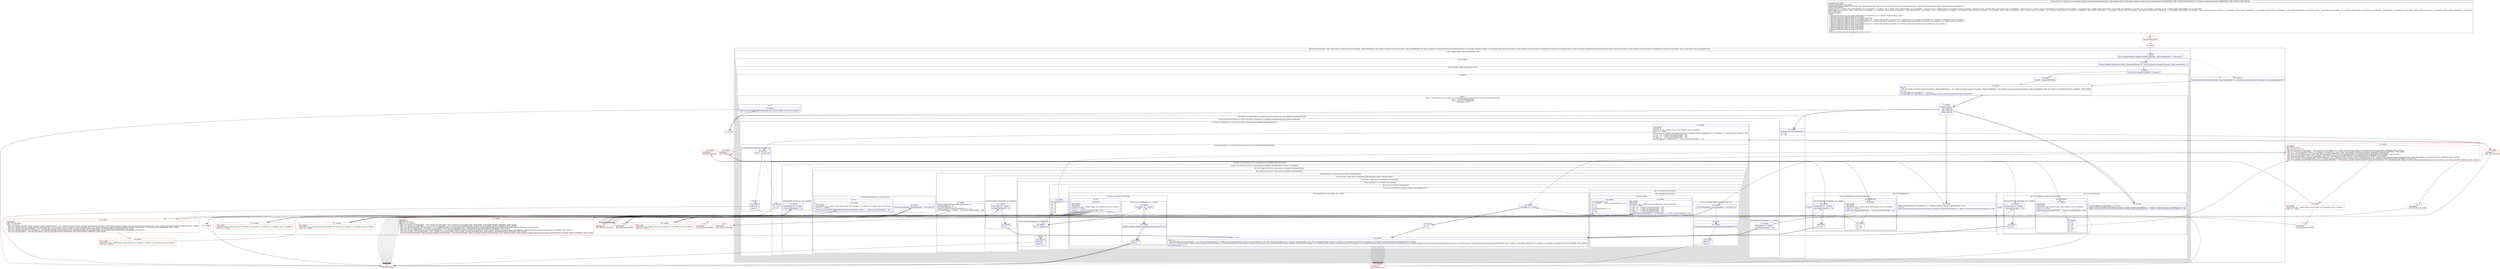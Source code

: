 digraph "CFG forkotlinx.coroutines.channels.ChannelsKt__DeprecatedKt.last(Lkotlinx\/coroutines\/channels\/ReceiveChannel;Lkotlin\/coroutines\/Continuation;)Ljava\/lang\/Object;" {
subgraph cluster_Region_744455578 {
label = "R(4:(2:3|(3:5|6|7))|67|6|7) | DECL_VAR: kotlinx.coroutines.channels.ChannelsKt__DeprecatedKt$last$1 null, kotlinx.coroutines.channels.ChannelsKt__DeprecatedKt$last$1 null, kotlinx.coroutines.channels.ReceiveChannel $this$consume$iv, java.lang.Object $this$consume$iv, java.lang.Object null, java.lang.Throwable cause$iv, kotlinx.coroutines.channels.ChannelIterator iterator, java.lang.Object $result, kotlinx.coroutines.channels.ReceiveChannel $this$consume$iv, java.lang.Throwable cause$iv, kotlinx.coroutines.channels.ChannelIterator iterator, java.lang.Object null, java.lang.Object last, java.lang.Object null\l";
node [shape=record,color=blue];
subgraph cluster_IfRegion_434261031 {
label = "IF [B:71:0x0002] THEN: R(2:3|(3:5|6|7)) ELSE: null";
node [shape=record,color=blue];
Node_71 [shape=record,label="{71\:\ 0x0002|if ((r11 instanceof kotlinx.coroutines.channels.ChannelsKt__DeprecatedKt$last$1) != false) goto L3\l}"];
subgraph cluster_Region_2103758900 {
label = "R(2:3|(3:5|6|7))";
node [shape=record,color=blue];
Node_72 [shape=record,label="{72\:\ 0x0004|kotlinx.coroutines.channels.ChannelsKt__DeprecatedKt$last$1 r0 = (kotlinx.coroutines.channels.ChannelsKt__DeprecatedKt$last$1) r11\l}"];
subgraph cluster_IfRegion_640697706 {
label = "IF [B:73:0x000c] THEN: R(3:5|6|7) ELSE: null";
node [shape=record,color=blue];
Node_73 [shape=record,label="{73\:\ 0x000c|if ((r0.label & Integer.MIN_VALUE) != 0) goto L5\l}"];
subgraph cluster_Region_518619731 {
label = "R(3:5|6|7)";
node [shape=record,color=blue];
Node_74 [shape=record,label="{74\:\ 0x000e|r0.label \-= Integer.MIN_VALUE\l}"];
Node_76 [shape=record,label="{76\:\ 0x0019|PHI: r0 \l  PHI: (r0v2 kotlinx.coroutines.channels.ChannelsKt__DeprecatedKt$last$1) = (r0v1 kotlinx.coroutines.channels.ChannelsKt__DeprecatedKt$last$1), (r0v14 kotlinx.coroutines.channels.ChannelsKt__DeprecatedKt$last$1) binds: [B:75:0x0014, B:74:0x000e] A[DONT_GENERATE, DONT_INLINE]\l|r11 = r0\ljava.lang.Object java.lang.Object r0 = r11.result\ljava.lang.Object java.lang.Object r1 = kotlin.coroutines.intrinsics.IntrinsicsKt.getCOROUTINE_SUSPENDED()\l}"];
subgraph cluster_SwitchRegion_1289006987 {
label = "Switch: 4
 case 0 -> R(2:59|(2:61|(2:(1:63)|(2:64|(1:(2:(1:53)|(2:51|(2:21|(2:(1:23)|(2:24|(1:(2:(2:35|36)|(3:19|21|(0)(0))))))))))))))
 case 1 -> R(3:43|(3:45|46|(0)(0))|1)
 case 2 -> R(3:11|(3:13|14|(0)(0))|1)
 case default -> R(1:9)";
node [shape=record,color=blue];
Node_77 [shape=record,label="{77\:\ 0x0022|switch(r11.label) \{\l    case 0: goto L59;\l    case 1: goto L43;\l    case 2: goto L11;\l    default: goto L8;\l\}\l}"];
subgraph cluster_Region_923643966 {
label = "R(2:59|(2:61|(2:(1:63)|(2:64|(1:(2:(1:53)|(2:51|(2:21|(2:(1:23)|(2:24|(1:(2:(2:35|36)|(3:19|21|(0)(0))))))))))))))";
node [shape=record,color=blue];
Node_90 [shape=record,label="{90\:\ 0x0063|kotlin.ResultKt.throwOnFailure(r0)\lr2 = r10\lr5 = null\l}"];
subgraph cluster_TryCatchRegion_1118553267 {
label = "Try: R(2:61|(2:(1:63)|(2:64|(1:(2:(1:53)|(2:51|(2:21|(2:(1:23)|(2:24|(1:(2:(2:35|36)|(3:19|21|(0)(0))))))))))))) catches: R(3:66|28|30)";
node [shape=record,color=blue];
subgraph cluster_Region_464566310 {
label = "R(2:61|(2:(1:63)|(2:64|(1:(2:(1:53)|(2:51|(2:21|(2:(1:23)|(2:24|(1:(2:(2:35|36)|(3:19|21|(0)(0)))))))))))))";
node [shape=record,color=blue];
Node_91 [shape=record,label="{91\:\ 0x006d|TRY_ENTER\lTRY_LEAVE\lTryCatch #0 \{all \-\> 0x00e0, blocks: (B:91:0x006d), top: B:123:0x006d \}\lCatch: all \-\> 0x00e0\l|kotlinx.coroutines.channels.ChannelIterator kotlinx.coroutines.channels.ChannelIterator r6 = r2.iterator()     \/\/ Catch: java.lang.Throwable \-\> Le0\lr11.L$0 = r2     \/\/ Catch: java.lang.Throwable \-\> Le0\lr11.L$1 = r6     \/\/ Catch: java.lang.Throwable \-\> Le0\lr11.label = 1     \/\/ Catch: java.lang.Throwable \-\> Le0\ljava.lang.Object r6 = r6.hasNext(r11)     \/\/ Catch: java.lang.Throwable \-\> Le0\l}"];
subgraph cluster_Region_250627331 {
label = "R(2:(1:63)|(2:64|(1:(2:(1:53)|(2:51|(2:21|(2:(1:23)|(2:24|(1:(2:(2:35|36)|(3:19|21|(0)(0))))))))))))";
node [shape=record,color=blue];
subgraph cluster_IfRegion_127206341 {
label = "IF [B:92:0x007d] THEN: R(1:63) ELSE: null";
node [shape=record,color=blue];
Node_92 [shape=record,label="{92\:\ 0x007d|if (r6 == r1) goto L63\l}"];
subgraph cluster_Region_320071225 {
label = "R(1:63)";
node [shape=record,color=blue];
Node_93 [shape=record,label="{93\:\ 0x007f|RETURN\l|return r1\l}"];
}
}
subgraph cluster_Region_60683197 {
label = "R(2:64|(1:(2:(1:53)|(2:51|(2:21|(2:(1:23)|(2:24|(1:(2:(2:35|36)|(3:19|21|(0)(0)))))))))))";
node [shape=record,color=blue];
Node_94 [shape=record,label="{94\:\ 0x0080|r4 = null\lr3 = r6\l}"];
subgraph cluster_TryCatchRegion_100180878 {
label = "Try: R(1:(2:(1:53)|(2:51|(2:21|(2:(1:23)|(2:24|(1:(2:(2:35|36)|(3:19|21|(0)(0)))))))))) catches: R(3:54|28|30)";
node [shape=record,color=blue];
subgraph cluster_Region_558345550 {
label = "R(1:(2:(1:53)|(2:51|(2:21|(2:(1:23)|(2:24|(1:(2:(2:35|36)|(3:19|21|(0)(0))))))))))";
node [shape=record,color=blue];
subgraph cluster_Region_1037396873 {
label = "R(2:(1:53)|(2:51|(2:21|(2:(1:23)|(2:24|(1:(2:(2:35|36)|(3:19|21|(0)(0)))))))))";
node [shape=record,color=blue];
subgraph cluster_IfRegion_822212973 {
label = "IF [B:96:0x0089] THEN: R(1:53) ELSE: null";
node [shape=record,color=blue];
Node_96 [shape=record,label="{96\:\ 0x0089|if (((java.lang.Boolean) r6).booleanValue() == true) goto L50\l}"];
subgraph cluster_Region_1898305552 {
label = "R(1:53)";
node [shape=record,color=blue];
Node_114 [shape=record,label="{114\:\ 0x00dc|TRY_LEAVE\lTryCatch #5 \{all \-\> 0x00dd, blocks: (B:95:0x0083, B:97:0x008b, B:113:0x00d5, B:114:0x00dc), top: B:133:0x0083 \}\lCatch: all \-\> 0x00dd\l|throw new java.util.NoSuchElementException(\"ReceiveChannel is empty.\")     \/\/ Catch: java.lang.Throwable \-\> Ldd\l}"];
}
}
subgraph cluster_Region_1875354624 {
label = "R(2:51|(2:21|(2:(1:23)|(2:24|(1:(2:(2:35|36)|(3:19|21|(0)(0))))))))";
node [shape=record,color=blue];
Node_98 [shape=record,label="{98\:\ 0x008f|kotlinx.coroutines.channels.ReceiveChannel r6 = r2\ljava.lang.Object r2 = r5\ljava.lang.Throwable r5 = r4\lkotlinx.coroutines.channels.ChannelIterator r4 = r3\ljava.lang.Object r3 = r3.next()     \/\/ Catch: java.lang.Throwable \-\> Ldd\l}"];
subgraph cluster_TryCatchRegion_1838425767 {
label = "Try: R(2:21|(2:(1:23)|(2:24|(1:(2:(2:35|36)|(3:19|21|(0)(0))))))) catches: R(4:26|27|28|30)";
node [shape=record,color=blue];
subgraph cluster_Region_1083063828 {
label = "R(2:21|(2:(1:23)|(2:24|(1:(2:(2:35|36)|(3:19|21|(0)(0)))))))";
node [shape=record,color=blue];
Node_99 [shape=record,label="{99\:\ 0x0095|TRY_ENTER\lTRY_LEAVE\lTryCatch #1 \{all \-\> 0x00d1, blocks: (B:99:0x0095), top: B:125:0x0095 \}\lCatch: all \-\> 0x00d1\l|r11.L$0 = r6     \/\/ Catch: java.lang.Throwable \-\> Ld1\lr11.L$1 = r4     \/\/ Catch: java.lang.Throwable \-\> Ld1\lr11.L$2 = r3     \/\/ Catch: java.lang.Throwable \-\> Ld1\lr11.label = 2     \/\/ Catch: java.lang.Throwable \-\> Ld1\ljava.lang.Object java.lang.Object r7 = r4.hasNext(r11)     \/\/ Catch: java.lang.Throwable \-\> Ld1\l}"];
subgraph cluster_Region_2064355775 {
label = "R(2:(1:23)|(2:24|(1:(2:(2:35|36)|(3:19|21|(0)(0))))))";
node [shape=record,color=blue];
subgraph cluster_IfRegion_1334868833 {
label = "IF [B:100:0x00a2] THEN: R(1:23) ELSE: null";
node [shape=record,color=blue];
Node_100 [shape=record,label="{100\:\ 0x00a2|if (r7 != r1) goto L24\l}"];
subgraph cluster_Region_2146571183 {
label = "R(1:23)";
node [shape=record,color=blue];
Node_101 [shape=record,label="{101\:\ 0x00a4|RETURN\l|return r1\l}"];
}
}
subgraph cluster_Region_2021073134 {
label = "R(2:24|(1:(2:(2:35|36)|(3:19|21|(0)(0)))))";
node [shape=record,color=blue];
Node_102 [shape=record,label="{102\:\ 0x00a5|java.lang.Object r8 = r1\lr1 = r0\lr0 = r7\lr7 = r6\lr6 = r5\lr5 = r4\lr4 = r3\lr3 = r2\lr2 = r8\l}"];
subgraph cluster_TryCatchRegion_1166005538 {
label = "Try: R(1:(2:(2:35|36)|(3:19|21|(0)(0)))) catches: R(4:38|39|28|(1:30))";
node [shape=record,color=blue];
subgraph cluster_Region_449142981 {
label = "R(1:(2:(2:35|36)|(3:19|21|(0)(0))))";
node [shape=record,color=blue];
subgraph cluster_Region_1445518372 {
label = "R(2:(2:35|36)|(3:19|21|(0)(0)))";
node [shape=record,color=blue];
subgraph cluster_IfRegion_945590394 {
label = "IF [B:104:0x00b4] THEN: R(2:35|36) ELSE: null";
node [shape=record,color=blue];
Node_104 [shape=record,label="{104\:\ 0x00b4|if (((java.lang.Boolean) r0).booleanValue() == true) goto L18\l}"];
subgraph cluster_Region_1896429879 {
label = "R(2:35|36)";
node [shape=record,color=blue];
Node_107 [shape=record,label="{107\:\ 0x00c5|kotlinx.coroutines.channels.ChannelsKt.cancelConsumed(r7, r6)\l}"];
Node_108 [shape=record,label="{108\:\ 0x00c9|RETURN\l|return r4\l}"];
}
}
subgraph cluster_Region_312989516 {
label = "R(3:19|21|(0)(0))";
node [shape=record,color=blue];
Node_106 [shape=record,label="{106\:\ 0x00ba|java.lang.Object r8 = r3\lr3 = r5.next()     \/\/ Catch: java.lang.Throwable \-\> Lca\lr0 = r1\lr1 = r2\lr2 = r8\ljava.lang.Throwable r9 = r6\lr6 = r7\lr4 = r5\lr5 = r9\l}"];
Node_99 [shape=record,label="{99\:\ 0x0095|TRY_ENTER\lTRY_LEAVE\lTryCatch #1 \{all \-\> 0x00d1, blocks: (B:99:0x0095), top: B:125:0x0095 \}\lCatch: all \-\> 0x00d1\l|r11.L$0 = r6     \/\/ Catch: java.lang.Throwable \-\> Ld1\lr11.L$1 = r4     \/\/ Catch: java.lang.Throwable \-\> Ld1\lr11.L$2 = r3     \/\/ Catch: java.lang.Throwable \-\> Ld1\lr11.label = 2     \/\/ Catch: java.lang.Throwable \-\> Ld1\ljava.lang.Object java.lang.Object r7 = r4.hasNext(r11)     \/\/ Catch: java.lang.Throwable \-\> Ld1\l}"];
subgraph cluster_IfRegion_1347861695 {
label = "IF [B:100:0x00a2] THEN: R(0) ELSE: R(0)";
node [shape=record,color=blue];
Node_100 [shape=record,label="{100\:\ 0x00a2|if (r7 != r1) goto L24\l}"];
subgraph cluster_Region_1248081137 {
label = "R(0)";
node [shape=record,color=blue];
}
subgraph cluster_Region_2073474608 {
label = "R(0)";
node [shape=record,color=blue];
}
}
}
}
}
subgraph cluster_Region_2147459044 {
label = "R(4:38|39|28|(1:30)) | ExcHandler: all \-\> 0x00ca\l";
node [shape=record,color=blue];
Node_109 [shape=record,label="{109\:\ 0x00ca|ExcHandler: all \-\> 0x00ca\l}"];
Node_110 [shape=record,label="{110\:\ 0x00cb|r2 = r7\lr1 = r0\l}"];
Node_118 [shape=record,label="{118\:\ 0x00e1|PHI: r1 r2 \l  PHI: (r1v5 'e$iv' java.lang.Throwable) = (r1v1 'e$iv' java.lang.Throwable), (r1v2 'e$iv' java.lang.Throwable), (r1v4 'e$iv' java.lang.Throwable), (r1v8 'e$iv' java.lang.Throwable), (r1v11 'e$iv' java.lang.Throwable), (r1v13 'e$iv' java.lang.Throwable) binds: [B:117:0x00e0, B:116:0x00de, B:89:0x005f, B:112:0x00d2, B:110:0x00cb, B:84:0x0047] A[DONT_GENERATE, DONT_INLINE]\l  PHI: (r2v7 '$this$consume$iv' kotlinx.coroutines.channels.ReceiveChannel) = (r2v1 '$this$consume$iv' kotlinx.coroutines.channels.ReceiveChannel), (r2v2 '$this$consume$iv' kotlinx.coroutines.channels.ReceiveChannel), (r2v5 '$this$consume$iv' kotlinx.coroutines.channels.ReceiveChannel), (r2v9 '$this$consume$iv' kotlinx.coroutines.channels.ReceiveChannel), (r2v12 '$this$consume$iv' kotlinx.coroutines.channels.ReceiveChannel), (r2v15 '$this$consume$iv' kotlinx.coroutines.channels.ReceiveChannel) binds: [B:117:0x00e0, B:116:0x00de, B:89:0x005f, B:112:0x00d2, B:110:0x00cb, B:84:0x0047] A[DONT_GENERATE, DONT_INLINE]\l|java.lang.Throwable r3 = r1\l}"];
subgraph cluster_TryCatchRegion_1800375450 {
label = "Try: R(1:30) catches: R(3:32|33|34)";
node [shape=record,color=blue];
subgraph cluster_Region_1396162629 {
label = "R(1:30)";
node [shape=record,color=blue];
Node_119 [shape=record,label="{119\:\ 0x00e3|TRY_ENTER\lTRY_LEAVE\lTryCatch #2 \{all \-\> 0x00e4, blocks: (B:119:0x00e3), top: B:127:0x00e3 \}\lCatch: all \-\> 0x00e4\l|throw r1     \/\/ Catch: java.lang.Throwable \-\> Le4\l}"];
}
subgraph cluster_Region_1366259386 {
label = "R(3:32|33|34) | ExcHandler: all \-\> 0x00e4\l";
node [shape=record,color=blue];
Node_120 [shape=record,label="{120\:\ 0x00e4|ExcHandler: all \-\> 0x00e4\l}"];
Node_121 [shape=record,label="{121\:\ 0x00e5|kotlinx.coroutines.channels.ChannelsKt.cancelConsumed(r2, r3)\l}"];
Node_122 [shape=record,label="{122\:\ 0x00e8|throw r1\l}"];
}
}
}
}
}
}
}
subgraph cluster_Region_276797743 {
label = "R(4:26|27|28|30) | ExcHandler: all \-\> 0x00d1\l";
node [shape=record,color=blue];
Node_111 [shape=record,label="{111\:\ 0x00d1|ExcHandler: all \-\> 0x00d1\l|java.lang.Throwable r1 = th\l}"];
Node_112 [shape=record,label="{112\:\ 0x00d2|r2 = r6\l}"];
Node_118 [shape=record,label="{118\:\ 0x00e1|PHI: r1 r2 \l  PHI: (r1v5 'e$iv' java.lang.Throwable) = (r1v1 'e$iv' java.lang.Throwable), (r1v2 'e$iv' java.lang.Throwable), (r1v4 'e$iv' java.lang.Throwable), (r1v8 'e$iv' java.lang.Throwable), (r1v11 'e$iv' java.lang.Throwable), (r1v13 'e$iv' java.lang.Throwable) binds: [B:117:0x00e0, B:116:0x00de, B:89:0x005f, B:112:0x00d2, B:110:0x00cb, B:84:0x0047] A[DONT_GENERATE, DONT_INLINE]\l  PHI: (r2v7 '$this$consume$iv' kotlinx.coroutines.channels.ReceiveChannel) = (r2v1 '$this$consume$iv' kotlinx.coroutines.channels.ReceiveChannel), (r2v2 '$this$consume$iv' kotlinx.coroutines.channels.ReceiveChannel), (r2v5 '$this$consume$iv' kotlinx.coroutines.channels.ReceiveChannel), (r2v9 '$this$consume$iv' kotlinx.coroutines.channels.ReceiveChannel), (r2v12 '$this$consume$iv' kotlinx.coroutines.channels.ReceiveChannel), (r2v15 '$this$consume$iv' kotlinx.coroutines.channels.ReceiveChannel) binds: [B:117:0x00e0, B:116:0x00de, B:89:0x005f, B:112:0x00d2, B:110:0x00cb, B:84:0x0047] A[DONT_GENERATE, DONT_INLINE]\l|java.lang.Throwable r3 = r1\l}"];
Node_119 [shape=record,label="{119\:\ 0x00e3|TRY_ENTER\lTRY_LEAVE\lTryCatch #2 \{all \-\> 0x00e4, blocks: (B:119:0x00e3), top: B:127:0x00e3 \}\lCatch: all \-\> 0x00e4\l|throw r1     \/\/ Catch: java.lang.Throwable \-\> Le4\l}"];
}
}
}
}
}
subgraph cluster_Region_1824786083 {
label = "R(3:54|28|30) | ExcHandler: all \-\> 0x00dd\l";
node [shape=record,color=blue];
Node_115 [shape=record,label="{115\:\ 0x00dd|ExcHandler: all \-\> 0x00dd\l|java.lang.Throwable r1 = th\l}"];
Node_118 [shape=record,label="{118\:\ 0x00e1|PHI: r1 r2 \l  PHI: (r1v5 'e$iv' java.lang.Throwable) = (r1v1 'e$iv' java.lang.Throwable), (r1v2 'e$iv' java.lang.Throwable), (r1v4 'e$iv' java.lang.Throwable), (r1v8 'e$iv' java.lang.Throwable), (r1v11 'e$iv' java.lang.Throwable), (r1v13 'e$iv' java.lang.Throwable) binds: [B:117:0x00e0, B:116:0x00de, B:89:0x005f, B:112:0x00d2, B:110:0x00cb, B:84:0x0047] A[DONT_GENERATE, DONT_INLINE]\l  PHI: (r2v7 '$this$consume$iv' kotlinx.coroutines.channels.ReceiveChannel) = (r2v1 '$this$consume$iv' kotlinx.coroutines.channels.ReceiveChannel), (r2v2 '$this$consume$iv' kotlinx.coroutines.channels.ReceiveChannel), (r2v5 '$this$consume$iv' kotlinx.coroutines.channels.ReceiveChannel), (r2v9 '$this$consume$iv' kotlinx.coroutines.channels.ReceiveChannel), (r2v12 '$this$consume$iv' kotlinx.coroutines.channels.ReceiveChannel), (r2v15 '$this$consume$iv' kotlinx.coroutines.channels.ReceiveChannel) binds: [B:117:0x00e0, B:116:0x00de, B:89:0x005f, B:112:0x00d2, B:110:0x00cb, B:84:0x0047] A[DONT_GENERATE, DONT_INLINE]\l|java.lang.Throwable r3 = r1\l}"];
Node_119 [shape=record,label="{119\:\ 0x00e3|TRY_ENTER\lTRY_LEAVE\lTryCatch #2 \{all \-\> 0x00e4, blocks: (B:119:0x00e3), top: B:127:0x00e3 \}\lCatch: all \-\> 0x00e4\l|throw r1     \/\/ Catch: java.lang.Throwable \-\> Le4\l}"];
}
}
}
}
}
subgraph cluster_Region_1032026796 {
label = "R(3:66|28|30) | ExcHandler: all \-\> 0x00e0\l";
node [shape=record,color=blue];
Node_117 [shape=record,label="{117\:\ 0x00e0|ExcHandler: all \-\> 0x00e0\l|java.lang.Throwable r1 = th\l}"];
Node_118 [shape=record,label="{118\:\ 0x00e1|PHI: r1 r2 \l  PHI: (r1v5 'e$iv' java.lang.Throwable) = (r1v1 'e$iv' java.lang.Throwable), (r1v2 'e$iv' java.lang.Throwable), (r1v4 'e$iv' java.lang.Throwable), (r1v8 'e$iv' java.lang.Throwable), (r1v11 'e$iv' java.lang.Throwable), (r1v13 'e$iv' java.lang.Throwable) binds: [B:117:0x00e0, B:116:0x00de, B:89:0x005f, B:112:0x00d2, B:110:0x00cb, B:84:0x0047] A[DONT_GENERATE, DONT_INLINE]\l  PHI: (r2v7 '$this$consume$iv' kotlinx.coroutines.channels.ReceiveChannel) = (r2v1 '$this$consume$iv' kotlinx.coroutines.channels.ReceiveChannel), (r2v2 '$this$consume$iv' kotlinx.coroutines.channels.ReceiveChannel), (r2v5 '$this$consume$iv' kotlinx.coroutines.channels.ReceiveChannel), (r2v9 '$this$consume$iv' kotlinx.coroutines.channels.ReceiveChannel), (r2v12 '$this$consume$iv' kotlinx.coroutines.channels.ReceiveChannel), (r2v15 '$this$consume$iv' kotlinx.coroutines.channels.ReceiveChannel) binds: [B:117:0x00e0, B:116:0x00de, B:89:0x005f, B:112:0x00d2, B:110:0x00cb, B:84:0x0047] A[DONT_GENERATE, DONT_INLINE]\l|java.lang.Throwable r3 = r1\l}"];
Node_119 [shape=record,label="{119\:\ 0x00e3|TRY_ENTER\lTRY_LEAVE\lTryCatch #2 \{all \-\> 0x00e4, blocks: (B:119:0x00e3), top: B:127:0x00e3 \}\lCatch: all \-\> 0x00e4\l|throw r1     \/\/ Catch: java.lang.Throwable \-\> Le4\l}"];
}
}
}
subgraph cluster_Region_2078710372 {
label = "R(3:43|(3:45|46|(0)(0))|1)";
node [shape=record,color=blue];
Node_85 [shape=record,label="{85\:\ 0x004b|kotlinx.coroutines.channels.ChannelIterator r3 = (kotlinx.coroutines.channels.ChannelIterator) r11.L$1\lr4 = null\lkotlinx.coroutines.channels.ReceiveChannel kotlinx.coroutines.channels.ReceiveChannel r5 = (kotlinx.coroutines.channels.ReceiveChannel) r11.L$0\l}"];
subgraph cluster_TryCatchRegion_949986670 {
label = "Try: R(3:45|46|(0)(0)) catches: R(4:57|58|28|30)";
node [shape=record,color=blue];
subgraph cluster_Region_433034933 {
label = "R(3:45|46|(0)(0))";
node [shape=record,color=blue];
Node_86 [shape=record,label="{86\:\ 0x0056|TRY_ENTER\lTRY_LEAVE\lTryCatch #6 \{all \-\> 0x005e, blocks: (B:86:0x0056), top: B:134:0x0056 \}\lCatch: all \-\> 0x005e\l|kotlin.ResultKt.throwOnFailure(r0)     \/\/ Catch: java.lang.Throwable \-\> L5e\l}"];
Node_87 [shape=record,label="{87\:\ 0x0059|r6 = r0\lr5 = null\lr2 = r5\l}"];
subgraph cluster_IfRegion_1987486587 {
label = "IF [B:96:0x0089] THEN: R(0) ELSE: R(0)";
node [shape=record,color=blue];
Node_96 [shape=record,label="{96\:\ 0x0089|if (((java.lang.Boolean) r6).booleanValue() == true) goto L50\l}"];
subgraph cluster_Region_1632295539 {
label = "R(0)";
node [shape=record,color=blue];
}
subgraph cluster_Region_202509303 {
label = "R(0)";
node [shape=record,color=blue];
}
}
}
subgraph cluster_Region_1559804578 {
label = "R(4:57|58|28|30) | ExcHandler: all \-\> 0x005e\l";
node [shape=record,color=blue];
Node_88 [shape=record,label="{88\:\ 0x005e|ExcHandler: all \-\> 0x005e\l|java.lang.Throwable r1 = th\l}"];
Node_89 [shape=record,label="{89\:\ 0x005f|r2 = r5\l}"];
Node_118 [shape=record,label="{118\:\ 0x00e1|PHI: r1 r2 \l  PHI: (r1v5 'e$iv' java.lang.Throwable) = (r1v1 'e$iv' java.lang.Throwable), (r1v2 'e$iv' java.lang.Throwable), (r1v4 'e$iv' java.lang.Throwable), (r1v8 'e$iv' java.lang.Throwable), (r1v11 'e$iv' java.lang.Throwable), (r1v13 'e$iv' java.lang.Throwable) binds: [B:117:0x00e0, B:116:0x00de, B:89:0x005f, B:112:0x00d2, B:110:0x00cb, B:84:0x0047] A[DONT_GENERATE, DONT_INLINE]\l  PHI: (r2v7 '$this$consume$iv' kotlinx.coroutines.channels.ReceiveChannel) = (r2v1 '$this$consume$iv' kotlinx.coroutines.channels.ReceiveChannel), (r2v2 '$this$consume$iv' kotlinx.coroutines.channels.ReceiveChannel), (r2v5 '$this$consume$iv' kotlinx.coroutines.channels.ReceiveChannel), (r2v9 '$this$consume$iv' kotlinx.coroutines.channels.ReceiveChannel), (r2v12 '$this$consume$iv' kotlinx.coroutines.channels.ReceiveChannel), (r2v15 '$this$consume$iv' kotlinx.coroutines.channels.ReceiveChannel) binds: [B:117:0x00e0, B:116:0x00de, B:89:0x005f, B:112:0x00d2, B:110:0x00cb, B:84:0x0047] A[DONT_GENERATE, DONT_INLINE]\l|java.lang.Throwable r3 = r1\l}"];
Node_119 [shape=record,label="{119\:\ 0x00e3|TRY_ENTER\lTRY_LEAVE\lTryCatch #2 \{all \-\> 0x00e4, blocks: (B:119:0x00e3), top: B:127:0x00e3 \}\lCatch: all \-\> 0x00e4\l|throw r1     \/\/ Catch: java.lang.Throwable \-\> Le4\l}"];
}
}
Node_InsnContainer_1239641038 [shape=record,label="{|break\l}"];
}
subgraph cluster_Region_1703505078 {
label = "R(3:11|(3:13|14|(0)(0))|1)";
node [shape=record,color=blue];
Node_80 [shape=record,label="{80\:\ 0x002d|java.lang.Object java.lang.Object r3 = r11.L$2\lkotlinx.coroutines.channels.ChannelIterator kotlinx.coroutines.channels.ChannelIterator r4 = (kotlinx.coroutines.channels.ChannelIterator) r11.L$1\lkotlinx.coroutines.channels.ReceiveChannel kotlinx.coroutines.channels.ReceiveChannel r6 = (kotlinx.coroutines.channels.ReceiveChannel) r11.L$0\l}"];
subgraph cluster_TryCatchRegion_172848370 {
label = "Try: R(3:13|14|(0)(0)) catches: R(4:41|42|28|30)";
node [shape=record,color=blue];
subgraph cluster_Region_2037231593 {
label = "R(3:13|14|(0)(0))";
node [shape=record,color=blue];
Node_81 [shape=record,label="{81\:\ 0x003a|TRY_ENTER\lTRY_LEAVE\lTryCatch #3 \{all \-\> 0x0046, blocks: (B:81:0x003a), top: B:129:0x003a \}\lCatch: all \-\> 0x0046\l|kotlin.ResultKt.throwOnFailure(r0)     \/\/ Catch: java.lang.Throwable \-\> L46\l}"];
Node_82 [shape=record,label="{82\:\ 0x003d|r7 = r6\lr6 = null\lr5 = r4\lr4 = r3\lr3 = null\lr2 = r1\lr1 = r0\l}"];
subgraph cluster_IfRegion_1644841743 {
label = "IF [B:104:0x00b4] THEN: R(0) ELSE: R(0)";
node [shape=record,color=blue];
Node_104 [shape=record,label="{104\:\ 0x00b4|if (((java.lang.Boolean) r0).booleanValue() == true) goto L18\l}"];
subgraph cluster_Region_1038335626 {
label = "R(0)";
node [shape=record,color=blue];
}
subgraph cluster_Region_556947314 {
label = "R(0)";
node [shape=record,color=blue];
}
}
}
subgraph cluster_Region_447313888 {
label = "R(4:41|42|28|30) | ExcHandler: all \-\> 0x0046\l";
node [shape=record,color=blue];
Node_83 [shape=record,label="{83\:\ 0x0046|ExcHandler: all \-\> 0x0046\l|java.lang.Throwable r1 = th\l}"];
Node_84 [shape=record,label="{84\:\ 0x0047|r2 = r6\l}"];
Node_118 [shape=record,label="{118\:\ 0x00e1|PHI: r1 r2 \l  PHI: (r1v5 'e$iv' java.lang.Throwable) = (r1v1 'e$iv' java.lang.Throwable), (r1v2 'e$iv' java.lang.Throwable), (r1v4 'e$iv' java.lang.Throwable), (r1v8 'e$iv' java.lang.Throwable), (r1v11 'e$iv' java.lang.Throwable), (r1v13 'e$iv' java.lang.Throwable) binds: [B:117:0x00e0, B:116:0x00de, B:89:0x005f, B:112:0x00d2, B:110:0x00cb, B:84:0x0047] A[DONT_GENERATE, DONT_INLINE]\l  PHI: (r2v7 '$this$consume$iv' kotlinx.coroutines.channels.ReceiveChannel) = (r2v1 '$this$consume$iv' kotlinx.coroutines.channels.ReceiveChannel), (r2v2 '$this$consume$iv' kotlinx.coroutines.channels.ReceiveChannel), (r2v5 '$this$consume$iv' kotlinx.coroutines.channels.ReceiveChannel), (r2v9 '$this$consume$iv' kotlinx.coroutines.channels.ReceiveChannel), (r2v12 '$this$consume$iv' kotlinx.coroutines.channels.ReceiveChannel), (r2v15 '$this$consume$iv' kotlinx.coroutines.channels.ReceiveChannel) binds: [B:117:0x00e0, B:116:0x00de, B:89:0x005f, B:112:0x00d2, B:110:0x00cb, B:84:0x0047] A[DONT_GENERATE, DONT_INLINE]\l|java.lang.Throwable r3 = r1\l}"];
Node_119 [shape=record,label="{119\:\ 0x00e3|TRY_ENTER\lTRY_LEAVE\lTryCatch #2 \{all \-\> 0x00e4, blocks: (B:119:0x00e3), top: B:127:0x00e3 \}\lCatch: all \-\> 0x00e4\l|throw r1     \/\/ Catch: java.lang.Throwable \-\> Le4\l}"];
}
}
Node_InsnContainer_1943926145 [shape=record,label="{|break\l}"];
}
subgraph cluster_Region_316077548 {
label = "R(1:9)";
node [shape=record,color=blue];
Node_79 [shape=record,label="{79\:\ 0x002c|throw new java.lang.IllegalStateException(\"call to 'resume' before 'invoke' with coroutine\")\l}"];
}
}
}
}
}
}
Node_75 [shape=record,label="{75\:\ 0x0014|kotlinx.coroutines.channels.ChannelsKt__DeprecatedKt$last$1 r0 = new kotlinx.coroutines.channels.ChannelsKt__DeprecatedKt$last$1(r11)\l}"];
Node_76 [shape=record,label="{76\:\ 0x0019|PHI: r0 \l  PHI: (r0v2 kotlinx.coroutines.channels.ChannelsKt__DeprecatedKt$last$1) = (r0v1 kotlinx.coroutines.channels.ChannelsKt__DeprecatedKt$last$1), (r0v14 kotlinx.coroutines.channels.ChannelsKt__DeprecatedKt$last$1) binds: [B:75:0x0014, B:74:0x000e] A[DONT_GENERATE, DONT_INLINE]\l|r11 = r0\ljava.lang.Object java.lang.Object r0 = r11.result\ljava.lang.Object java.lang.Object r1 = kotlin.coroutines.intrinsics.IntrinsicsKt.getCOROUTINE_SUSPENDED()\l}"];
subgraph cluster_SwitchRegion_1422295181 {
label = "Switch: 0";
node [shape=record,color=blue];
Node_77 [shape=record,label="{77\:\ 0x0022|switch(r11.label) \{\l    case 0: goto L59;\l    case 1: goto L43;\l    case 2: goto L11;\l    default: goto L8;\l\}\l}"];
}
}
subgraph cluster_Region_447313888 {
label = "R(4:41|42|28|30) | ExcHandler: all \-\> 0x0046\l";
node [shape=record,color=blue];
Node_83 [shape=record,label="{83\:\ 0x0046|ExcHandler: all \-\> 0x0046\l|java.lang.Throwable r1 = th\l}"];
Node_84 [shape=record,label="{84\:\ 0x0047|r2 = r6\l}"];
Node_118 [shape=record,label="{118\:\ 0x00e1|PHI: r1 r2 \l  PHI: (r1v5 'e$iv' java.lang.Throwable) = (r1v1 'e$iv' java.lang.Throwable), (r1v2 'e$iv' java.lang.Throwable), (r1v4 'e$iv' java.lang.Throwable), (r1v8 'e$iv' java.lang.Throwable), (r1v11 'e$iv' java.lang.Throwable), (r1v13 'e$iv' java.lang.Throwable) binds: [B:117:0x00e0, B:116:0x00de, B:89:0x005f, B:112:0x00d2, B:110:0x00cb, B:84:0x0047] A[DONT_GENERATE, DONT_INLINE]\l  PHI: (r2v7 '$this$consume$iv' kotlinx.coroutines.channels.ReceiveChannel) = (r2v1 '$this$consume$iv' kotlinx.coroutines.channels.ReceiveChannel), (r2v2 '$this$consume$iv' kotlinx.coroutines.channels.ReceiveChannel), (r2v5 '$this$consume$iv' kotlinx.coroutines.channels.ReceiveChannel), (r2v9 '$this$consume$iv' kotlinx.coroutines.channels.ReceiveChannel), (r2v12 '$this$consume$iv' kotlinx.coroutines.channels.ReceiveChannel), (r2v15 '$this$consume$iv' kotlinx.coroutines.channels.ReceiveChannel) binds: [B:117:0x00e0, B:116:0x00de, B:89:0x005f, B:112:0x00d2, B:110:0x00cb, B:84:0x0047] A[DONT_GENERATE, DONT_INLINE]\l|java.lang.Throwable r3 = r1\l}"];
Node_119 [shape=record,label="{119\:\ 0x00e3|TRY_ENTER\lTRY_LEAVE\lTryCatch #2 \{all \-\> 0x00e4, blocks: (B:119:0x00e3), top: B:127:0x00e3 \}\lCatch: all \-\> 0x00e4\l|throw r1     \/\/ Catch: java.lang.Throwable \-\> Le4\l}"];
}
subgraph cluster_Region_1559804578 {
label = "R(4:57|58|28|30) | ExcHandler: all \-\> 0x005e\l";
node [shape=record,color=blue];
Node_88 [shape=record,label="{88\:\ 0x005e|ExcHandler: all \-\> 0x005e\l|java.lang.Throwable r1 = th\l}"];
Node_89 [shape=record,label="{89\:\ 0x005f|r2 = r5\l}"];
Node_118 [shape=record,label="{118\:\ 0x00e1|PHI: r1 r2 \l  PHI: (r1v5 'e$iv' java.lang.Throwable) = (r1v1 'e$iv' java.lang.Throwable), (r1v2 'e$iv' java.lang.Throwable), (r1v4 'e$iv' java.lang.Throwable), (r1v8 'e$iv' java.lang.Throwable), (r1v11 'e$iv' java.lang.Throwable), (r1v13 'e$iv' java.lang.Throwable) binds: [B:117:0x00e0, B:116:0x00de, B:89:0x005f, B:112:0x00d2, B:110:0x00cb, B:84:0x0047] A[DONT_GENERATE, DONT_INLINE]\l  PHI: (r2v7 '$this$consume$iv' kotlinx.coroutines.channels.ReceiveChannel) = (r2v1 '$this$consume$iv' kotlinx.coroutines.channels.ReceiveChannel), (r2v2 '$this$consume$iv' kotlinx.coroutines.channels.ReceiveChannel), (r2v5 '$this$consume$iv' kotlinx.coroutines.channels.ReceiveChannel), (r2v9 '$this$consume$iv' kotlinx.coroutines.channels.ReceiveChannel), (r2v12 '$this$consume$iv' kotlinx.coroutines.channels.ReceiveChannel), (r2v15 '$this$consume$iv' kotlinx.coroutines.channels.ReceiveChannel) binds: [B:117:0x00e0, B:116:0x00de, B:89:0x005f, B:112:0x00d2, B:110:0x00cb, B:84:0x0047] A[DONT_GENERATE, DONT_INLINE]\l|java.lang.Throwable r3 = r1\l}"];
Node_119 [shape=record,label="{119\:\ 0x00e3|TRY_ENTER\lTRY_LEAVE\lTryCatch #2 \{all \-\> 0x00e4, blocks: (B:119:0x00e3), top: B:127:0x00e3 \}\lCatch: all \-\> 0x00e4\l|throw r1     \/\/ Catch: java.lang.Throwable \-\> Le4\l}"];
}
subgraph cluster_Region_1032026796 {
label = "R(3:66|28|30) | ExcHandler: all \-\> 0x00e0\l";
node [shape=record,color=blue];
Node_117 [shape=record,label="{117\:\ 0x00e0|ExcHandler: all \-\> 0x00e0\l|java.lang.Throwable r1 = th\l}"];
Node_118 [shape=record,label="{118\:\ 0x00e1|PHI: r1 r2 \l  PHI: (r1v5 'e$iv' java.lang.Throwable) = (r1v1 'e$iv' java.lang.Throwable), (r1v2 'e$iv' java.lang.Throwable), (r1v4 'e$iv' java.lang.Throwable), (r1v8 'e$iv' java.lang.Throwable), (r1v11 'e$iv' java.lang.Throwable), (r1v13 'e$iv' java.lang.Throwable) binds: [B:117:0x00e0, B:116:0x00de, B:89:0x005f, B:112:0x00d2, B:110:0x00cb, B:84:0x0047] A[DONT_GENERATE, DONT_INLINE]\l  PHI: (r2v7 '$this$consume$iv' kotlinx.coroutines.channels.ReceiveChannel) = (r2v1 '$this$consume$iv' kotlinx.coroutines.channels.ReceiveChannel), (r2v2 '$this$consume$iv' kotlinx.coroutines.channels.ReceiveChannel), (r2v5 '$this$consume$iv' kotlinx.coroutines.channels.ReceiveChannel), (r2v9 '$this$consume$iv' kotlinx.coroutines.channels.ReceiveChannel), (r2v12 '$this$consume$iv' kotlinx.coroutines.channels.ReceiveChannel), (r2v15 '$this$consume$iv' kotlinx.coroutines.channels.ReceiveChannel) binds: [B:117:0x00e0, B:116:0x00de, B:89:0x005f, B:112:0x00d2, B:110:0x00cb, B:84:0x0047] A[DONT_GENERATE, DONT_INLINE]\l|java.lang.Throwable r3 = r1\l}"];
Node_119 [shape=record,label="{119\:\ 0x00e3|TRY_ENTER\lTRY_LEAVE\lTryCatch #2 \{all \-\> 0x00e4, blocks: (B:119:0x00e3), top: B:127:0x00e3 \}\lCatch: all \-\> 0x00e4\l|throw r1     \/\/ Catch: java.lang.Throwable \-\> Le4\l}"];
}
subgraph cluster_Region_1824786083 {
label = "R(3:54|28|30) | ExcHandler: all \-\> 0x00dd\l";
node [shape=record,color=blue];
Node_115 [shape=record,label="{115\:\ 0x00dd|ExcHandler: all \-\> 0x00dd\l|java.lang.Throwable r1 = th\l}"];
Node_118 [shape=record,label="{118\:\ 0x00e1|PHI: r1 r2 \l  PHI: (r1v5 'e$iv' java.lang.Throwable) = (r1v1 'e$iv' java.lang.Throwable), (r1v2 'e$iv' java.lang.Throwable), (r1v4 'e$iv' java.lang.Throwable), (r1v8 'e$iv' java.lang.Throwable), (r1v11 'e$iv' java.lang.Throwable), (r1v13 'e$iv' java.lang.Throwable) binds: [B:117:0x00e0, B:116:0x00de, B:89:0x005f, B:112:0x00d2, B:110:0x00cb, B:84:0x0047] A[DONT_GENERATE, DONT_INLINE]\l  PHI: (r2v7 '$this$consume$iv' kotlinx.coroutines.channels.ReceiveChannel) = (r2v1 '$this$consume$iv' kotlinx.coroutines.channels.ReceiveChannel), (r2v2 '$this$consume$iv' kotlinx.coroutines.channels.ReceiveChannel), (r2v5 '$this$consume$iv' kotlinx.coroutines.channels.ReceiveChannel), (r2v9 '$this$consume$iv' kotlinx.coroutines.channels.ReceiveChannel), (r2v12 '$this$consume$iv' kotlinx.coroutines.channels.ReceiveChannel), (r2v15 '$this$consume$iv' kotlinx.coroutines.channels.ReceiveChannel) binds: [B:117:0x00e0, B:116:0x00de, B:89:0x005f, B:112:0x00d2, B:110:0x00cb, B:84:0x0047] A[DONT_GENERATE, DONT_INLINE]\l|java.lang.Throwable r3 = r1\l}"];
Node_119 [shape=record,label="{119\:\ 0x00e3|TRY_ENTER\lTRY_LEAVE\lTryCatch #2 \{all \-\> 0x00e4, blocks: (B:119:0x00e3), top: B:127:0x00e3 \}\lCatch: all \-\> 0x00e4\l|throw r1     \/\/ Catch: java.lang.Throwable \-\> Le4\l}"];
}
subgraph cluster_Region_276797743 {
label = "R(4:26|27|28|30) | ExcHandler: all \-\> 0x00d1\l";
node [shape=record,color=blue];
Node_111 [shape=record,label="{111\:\ 0x00d1|ExcHandler: all \-\> 0x00d1\l|java.lang.Throwable r1 = th\l}"];
Node_112 [shape=record,label="{112\:\ 0x00d2|r2 = r6\l}"];
Node_118 [shape=record,label="{118\:\ 0x00e1|PHI: r1 r2 \l  PHI: (r1v5 'e$iv' java.lang.Throwable) = (r1v1 'e$iv' java.lang.Throwable), (r1v2 'e$iv' java.lang.Throwable), (r1v4 'e$iv' java.lang.Throwable), (r1v8 'e$iv' java.lang.Throwable), (r1v11 'e$iv' java.lang.Throwable), (r1v13 'e$iv' java.lang.Throwable) binds: [B:117:0x00e0, B:116:0x00de, B:89:0x005f, B:112:0x00d2, B:110:0x00cb, B:84:0x0047] A[DONT_GENERATE, DONT_INLINE]\l  PHI: (r2v7 '$this$consume$iv' kotlinx.coroutines.channels.ReceiveChannel) = (r2v1 '$this$consume$iv' kotlinx.coroutines.channels.ReceiveChannel), (r2v2 '$this$consume$iv' kotlinx.coroutines.channels.ReceiveChannel), (r2v5 '$this$consume$iv' kotlinx.coroutines.channels.ReceiveChannel), (r2v9 '$this$consume$iv' kotlinx.coroutines.channels.ReceiveChannel), (r2v12 '$this$consume$iv' kotlinx.coroutines.channels.ReceiveChannel), (r2v15 '$this$consume$iv' kotlinx.coroutines.channels.ReceiveChannel) binds: [B:117:0x00e0, B:116:0x00de, B:89:0x005f, B:112:0x00d2, B:110:0x00cb, B:84:0x0047] A[DONT_GENERATE, DONT_INLINE]\l|java.lang.Throwable r3 = r1\l}"];
Node_119 [shape=record,label="{119\:\ 0x00e3|TRY_ENTER\lTRY_LEAVE\lTryCatch #2 \{all \-\> 0x00e4, blocks: (B:119:0x00e3), top: B:127:0x00e3 \}\lCatch: all \-\> 0x00e4\l|throw r1     \/\/ Catch: java.lang.Throwable \-\> Le4\l}"];
}
subgraph cluster_Region_2147459044 {
label = "R(4:38|39|28|(1:30)) | ExcHandler: all \-\> 0x00ca\l";
node [shape=record,color=blue];
Node_109 [shape=record,label="{109\:\ 0x00ca|ExcHandler: all \-\> 0x00ca\l}"];
Node_110 [shape=record,label="{110\:\ 0x00cb|r2 = r7\lr1 = r0\l}"];
Node_118 [shape=record,label="{118\:\ 0x00e1|PHI: r1 r2 \l  PHI: (r1v5 'e$iv' java.lang.Throwable) = (r1v1 'e$iv' java.lang.Throwable), (r1v2 'e$iv' java.lang.Throwable), (r1v4 'e$iv' java.lang.Throwable), (r1v8 'e$iv' java.lang.Throwable), (r1v11 'e$iv' java.lang.Throwable), (r1v13 'e$iv' java.lang.Throwable) binds: [B:117:0x00e0, B:116:0x00de, B:89:0x005f, B:112:0x00d2, B:110:0x00cb, B:84:0x0047] A[DONT_GENERATE, DONT_INLINE]\l  PHI: (r2v7 '$this$consume$iv' kotlinx.coroutines.channels.ReceiveChannel) = (r2v1 '$this$consume$iv' kotlinx.coroutines.channels.ReceiveChannel), (r2v2 '$this$consume$iv' kotlinx.coroutines.channels.ReceiveChannel), (r2v5 '$this$consume$iv' kotlinx.coroutines.channels.ReceiveChannel), (r2v9 '$this$consume$iv' kotlinx.coroutines.channels.ReceiveChannel), (r2v12 '$this$consume$iv' kotlinx.coroutines.channels.ReceiveChannel), (r2v15 '$this$consume$iv' kotlinx.coroutines.channels.ReceiveChannel) binds: [B:117:0x00e0, B:116:0x00de, B:89:0x005f, B:112:0x00d2, B:110:0x00cb, B:84:0x0047] A[DONT_GENERATE, DONT_INLINE]\l|java.lang.Throwable r3 = r1\l}"];
subgraph cluster_TryCatchRegion_1800375450 {
label = "Try: R(1:30) catches: R(3:32|33|34)";
node [shape=record,color=blue];
subgraph cluster_Region_1396162629 {
label = "R(1:30)";
node [shape=record,color=blue];
Node_119 [shape=record,label="{119\:\ 0x00e3|TRY_ENTER\lTRY_LEAVE\lTryCatch #2 \{all \-\> 0x00e4, blocks: (B:119:0x00e3), top: B:127:0x00e3 \}\lCatch: all \-\> 0x00e4\l|throw r1     \/\/ Catch: java.lang.Throwable \-\> Le4\l}"];
}
subgraph cluster_Region_1366259386 {
label = "R(3:32|33|34) | ExcHandler: all \-\> 0x00e4\l";
node [shape=record,color=blue];
Node_120 [shape=record,label="{120\:\ 0x00e4|ExcHandler: all \-\> 0x00e4\l}"];
Node_121 [shape=record,label="{121\:\ 0x00e5|kotlinx.coroutines.channels.ChannelsKt.cancelConsumed(r2, r3)\l}"];
Node_122 [shape=record,label="{122\:\ 0x00e8|throw r1\l}"];
}
}
}
subgraph cluster_Region_1366259386 {
label = "R(3:32|33|34) | ExcHandler: all \-\> 0x00e4\l";
node [shape=record,color=blue];
Node_120 [shape=record,label="{120\:\ 0x00e4|ExcHandler: all \-\> 0x00e4\l}"];
Node_121 [shape=record,label="{121\:\ 0x00e5|kotlinx.coroutines.channels.ChannelsKt.cancelConsumed(r2, r3)\l}"];
Node_122 [shape=record,label="{122\:\ 0x00e8|throw r1\l}"];
}
Node_68 [shape=record,color=red,label="{68\:\ ?|MTH_ENTER_BLOCK\l}"];
Node_70 [shape=record,color=red,label="{70\:\ 0x0000}"];
Node_78 [shape=record,color=red,label="{78\:\ 0x0025}"];
Node_69 [shape=record,color=red,label="{69\:\ ?|MTH_EXIT_BLOCK\l}"];
Node_129 [shape=record,color=red,label="{129\:\ 0x003a|SYNTHETIC\lEXC_TOP_SPLITTER\l}"];
Node_131 [shape=record,color=red,label="{131\:\ 0x00ae|SYNTHETIC\lEXC_TOP_SPLITTER\lPHI: r0 r1 r2 r3 r4 r5 r6 r7 \l  PHI: (r0v6 '$result' java.lang.Object) = (r0v5 '$result' java.lang.Object), (r0v3 '$result' java.lang.Object) binds: [B:102:0x00a5, B:82:0x003d] A[DONT_GENERATE, DONT_INLINE]\l  PHI: (r1v10 '$result' java.lang.Object) = (r1v9 '$result' java.lang.Object), (r1v14 '$result' java.lang.Object) binds: [B:102:0x00a5, B:82:0x003d] A[DONT_GENERATE, DONT_INLINE]\l  PHI: (r2v11 java.lang.Object) = (r2v10 java.lang.Object), (r2v16 java.lang.Object) binds: [B:102:0x00a5, B:82:0x003d] A[DONT_GENERATE, DONT_INLINE]\l  PHI: (r3v12 'last' java.lang.Object) = (r3v11 'last' java.lang.Object), (r3v17 'last' java.lang.Object) binds: [B:102:0x00a5, B:82:0x003d] A[DONT_GENERATE, DONT_INLINE]\l  PHI: (r4v8 java.lang.Object) = (r4v7 java.lang.Object), (r4v13 java.lang.Object) binds: [B:102:0x00a5, B:82:0x003d] A[DONT_GENERATE, DONT_INLINE]\l  PHI: (r5v8 'iterator' kotlinx.coroutines.channels.ChannelIterator) = (r5v7 'iterator' kotlinx.coroutines.channels.ChannelIterator), (r5v11 'iterator' kotlinx.coroutines.channels.ChannelIterator) binds: [B:102:0x00a5, B:82:0x003d] A[DONT_GENERATE, DONT_INLINE]\l  PHI: (r6v12 'cause$iv' java.lang.Throwable) = (r6v11 'cause$iv' java.lang.Throwable), (r6v16 'cause$iv' java.lang.Throwable) binds: [B:102:0x00a5, B:82:0x003d] A[DONT_GENERATE, DONT_INLINE]\l  PHI: (r7v3 '$this$consume$iv' kotlinx.coroutines.channels.ReceiveChannel) = (r7v2 '$this$consume$iv' kotlinx.coroutines.channels.ReceiveChannel), (r7v4 '$this$consume$iv' kotlinx.coroutines.channels.ReceiveChannel) binds: [B:102:0x00a5, B:82:0x003d] A[DONT_GENERATE, DONT_INLINE]\l}"];
Node_103 [shape=record,color=red,label="{103\:\ 0x00ae|TRY_ENTER\lTryCatch #4 \{all \-\> 0x00ca, blocks: (B:103:0x00ae, B:105:0x00b6), top: B:131:0x00ae \}\lCatch: all \-\> 0x00ca\l}"];
Node_105 [shape=record,color=red,label="{105\:\ 0x00b6|TRY_LEAVE\lTryCatch #4 \{all \-\> 0x00ca, blocks: (B:103:0x00ae, B:105:0x00b6), top: B:131:0x00ae \}\lCatch: all \-\> 0x00ca\l}"];
Node_125 [shape=record,color=red,label="{125\:\ 0x0095|SYNTHETIC\lEXC_TOP_SPLITTER\lPHI: r0 r1 r2 r3 r4 r5 r6 \l  PHI: (r0v4 '$result' java.lang.Object) = (r0v3 '$result' java.lang.Object), (r0v12 '$result' java.lang.Object) binds: [B:98:0x008f, B:106:0x00ba] A[DONT_GENERATE, DONT_INLINE]\l  PHI: (r1v7 '$result' java.lang.Object) = (r1v0 '$result' java.lang.Object), (r1v12 '$result' java.lang.Object) binds: [B:98:0x008f, B:106:0x00ba] A[DONT_GENERATE, DONT_INLINE]\l  PHI: (r2v8 '$this$consume$iv' java.lang.Object) = (r2v3 '$this$consume$iv' java.lang.Object), (r2v13 '$this$consume$iv' java.lang.Object) binds: [B:98:0x008f, B:106:0x00ba] A[DONT_GENERATE, DONT_INLINE]\l  PHI: (r3v9 'last' java.lang.Object) = (r3v4 'last' java.lang.Object), (r3v14 'last' java.lang.Object) binds: [B:98:0x008f, B:106:0x00ba] A[DONT_GENERATE, DONT_INLINE]\l  PHI: (r4v6 'iterator' kotlinx.coroutines.channels.ChannelIterator) = (r4v4 'iterator' kotlinx.coroutines.channels.ChannelIterator), (r4v10 'iterator' kotlinx.coroutines.channels.ChannelIterator) binds: [B:98:0x008f, B:106:0x00ba] A[DONT_GENERATE, DONT_INLINE]\l  PHI: (r5v6 'cause$iv' java.lang.Throwable) = (r5v2 'cause$iv' java.lang.Throwable), (r5v9 'cause$iv' java.lang.Throwable) binds: [B:98:0x008f, B:106:0x00ba] A[DONT_GENERATE, DONT_INLINE]\l  PHI: (r6v10 '$this$consume$iv' kotlinx.coroutines.channels.ReceiveChannel) = (r6v8 '$this$consume$iv' kotlinx.coroutines.channels.ReceiveChannel), (r6v13 '$this$consume$iv' kotlinx.coroutines.channels.ReceiveChannel) binds: [B:98:0x008f, B:106:0x00ba] A[DONT_GENERATE, DONT_INLINE]\l}"];
Node_126 [shape=record,color=red,label="{126\:\ ?|SYNTHETIC\lEXC_BOTTOM_SPLITTER\l}"];
Node_127 [shape=record,color=red,label="{127\:\ 0x00e3|SYNTHETIC\lEXC_TOP_SPLITTER\l}"];
Node_128 [shape=record,color=red,label="{128\:\ ?|SYNTHETIC\lEXC_BOTTOM_SPLITTER\l}"];
Node_132 [shape=record,color=red,label="{132\:\ ?|SYNTHETIC\lEXC_BOTTOM_SPLITTER\l}"];
Node_130 [shape=record,color=red,label="{130\:\ ?|SYNTHETIC\lEXC_BOTTOM_SPLITTER\l}"];
Node_134 [shape=record,color=red,label="{134\:\ 0x0056|SYNTHETIC\lEXC_TOP_SPLITTER\l}"];
Node_133 [shape=record,color=red,label="{133\:\ 0x0083|SYNTHETIC\lEXC_TOP_SPLITTER\lPHI: r2 r3 r4 r5 r6 \l  PHI: (r2v2 '$this$consume$iv' kotlinx.coroutines.channels.ReceiveChannel) = (r2v1 '$this$consume$iv' kotlinx.coroutines.channels.ReceiveChannel), (r2v6 '$this$consume$iv' kotlinx.coroutines.channels.ReceiveChannel) binds: [B:94:0x0080, B:87:0x0059] A[DONT_GENERATE, DONT_INLINE]\l  PHI: (r3v2 'iterator' kotlinx.coroutines.channels.ChannelIterator) = (r3v1 'iterator' kotlinx.coroutines.channels.ChannelIterator), (r3v6 'iterator' kotlinx.coroutines.channels.ChannelIterator) binds: [B:94:0x0080, B:87:0x0059] A[DONT_GENERATE, DONT_INLINE]\l  PHI: (r4v3 'cause$iv' java.lang.Throwable) = (r4v2 'cause$iv' java.lang.Throwable), (r4v5 'cause$iv' java.lang.Throwable) binds: [B:94:0x0080, B:87:0x0059] A[DONT_GENERATE, DONT_INLINE]\l  PHI: (r5v1 '$this$consume$iv' java.lang.Object) = (r5v0 '$this$consume$iv' java.lang.Object), (r5v5 '$this$consume$iv' java.lang.Object) binds: [B:94:0x0080, B:87:0x0059] A[DONT_GENERATE, DONT_INLINE]\l  PHI: (r6v3 java.lang.Object) = (r6v2 java.lang.Object), (r6v9 java.lang.Object) binds: [B:94:0x0080, B:87:0x0059] A[DONT_GENERATE, DONT_INLINE]\l}"];
Node_95 [shape=record,color=red,label="{95\:\ 0x0083|TRY_ENTER\lTryCatch #5 \{all \-\> 0x00dd, blocks: (B:95:0x0083, B:97:0x008b, B:113:0x00d5, B:114:0x00dc), top: B:133:0x0083 \}\lCatch: all \-\> 0x00dd\l}"];
Node_97 [shape=record,color=red,label="{97\:\ 0x008b|TRY_LEAVE\lTryCatch #5 \{all \-\> 0x00dd, blocks: (B:95:0x0083, B:97:0x008b, B:113:0x00d5, B:114:0x00dc), top: B:133:0x0083 \}\lCatch: all \-\> 0x00dd\l}"];
Node_113 [shape=record,color=red,label="{113\:\ 0x00d5|TRY_ENTER\lTryCatch #5 \{all \-\> 0x00dd, blocks: (B:95:0x0083, B:97:0x008b, B:113:0x00d5, B:114:0x00dc), top: B:133:0x0083 \}\lCatch: all \-\> 0x00dd\l}"];
Node_116 [shape=record,color=red,label="{116\:\ 0x00de}"];
Node_135 [shape=record,color=red,label="{135\:\ ?|SYNTHETIC\lEXC_BOTTOM_SPLITTER\l}"];
Node_123 [shape=record,color=red,label="{123\:\ 0x006d|SYNTHETIC\lEXC_TOP_SPLITTER\l}"];
Node_124 [shape=record,color=red,label="{124\:\ ?|SYNTHETIC\lEXC_BOTTOM_SPLITTER\l}"];
MethodNode[shape=record,label="{public static final \/* synthetic *\/ java.lang.Object kotlinx.coroutines.channels.ChannelsKt__DeprecatedKt.last((r10v0 '$this$last' kotlinx.coroutines.channels.ReceiveChannel A[IMMUTABLE_TYPE, METHOD_ARGUMENT]), (r11v0 kotlin.coroutines.Continuation A[IMMUTABLE_TYPE, METHOD_ARGUMENT]))  | INCONSISTENT_CODE\lMETHOD_CANDIDATE_FOR_INLINE\l\{Lkotlin\/Deprecated;=Annotation\{RUNTIME, type=Lkotlin\/Deprecated;, values=\{level=\{ENCODED_FIELD: Lkotlin\/DeprecationLevel;\-\>HIDDEN:Lkotlin\/DeprecationLevel;\}, message=Binary compatibility\}\}\}\lINLINE_NOT_NEEDED\lTryCatch #0 \{all \-\> 0x00e0, blocks: (B:91:0x006d), top: B:123:0x006d \}, TryCatch #1 \{all \-\> 0x00d1, blocks: (B:99:0x0095), top: B:125:0x0095 \}, TryCatch #2 \{all \-\> 0x00e4, blocks: (B:119:0x00e3), top: B:127:0x00e3 \}, TryCatch #3 \{all \-\> 0x0046, blocks: (B:81:0x003a), top: B:129:0x003a \}, TryCatch #4 \{all \-\> 0x00ca, blocks: (B:103:0x00ae, B:105:0x00b6), top: B:131:0x00ae \}, TryCatch #5 \{all \-\> 0x00dd, blocks: (B:95:0x0083, B:97:0x008b, B:113:0x00d5, B:114:0x00dc), top: B:133:0x0083 \}, TryCatch #6 \{all \-\> 0x005e, blocks: (B:86:0x0056), top: B:134:0x0056 \}\lCROSS_EDGE: B:101:0x00a4 \-\> B:69:?, BACK_EDGE: B:102:0x00a5 \-\> B:131:0x00ae, CROSS_EDGE: B:119:0x00e3 \-\> B:69:?, CROSS_EDGE: B:122:0x00e8 \-\> B:69:?, CROSS_EDGE: B:127:0x00e3 \-\> B:120:0x00e4, CROSS_EDGE: B:125:0x0095 \-\> B:111:0x00d1, CROSS_EDGE: B:108:0x00c9 \-\> B:69:?, CROSS_EDGE: B:110:0x00cb \-\> B:118:0x00e1, CROSS_EDGE: B:131:0x00ae \-\> B:109:0x00ca, CROSS_EDGE: B:84:0x0047 \-\> B:118:0x00e1, CROSS_EDGE: B:129:0x003a \-\> B:83:0x0046, CROSS_EDGE: B:98:0x008f \-\> B:125:0x0095, CROSS_EDGE: B:114:0x00dc \-\> B:69:?, CROSS_EDGE: B:116:0x00de \-\> B:118:0x00e1, CROSS_EDGE: B:89:0x005f \-\> B:118:0x00e1, CROSS_EDGE: B:134:0x0056 \-\> B:88:0x005e, CROSS_EDGE: B:93:0x007f \-\> B:69:?, CROSS_EDGE: B:94:0x0080 \-\> B:133:0x0083, CROSS_EDGE: B:117:0x00e0 \-\> B:118:0x00e1, CROSS_EDGE: B:123:0x006d \-\> B:117:0x00e0, CROSS_EDGE: B:75:0x0014 \-\> B:76:0x0019, CROSS_EDGE: B:71:0x0002 \-\> B:75:0x0014\lTYPE_VARS: EMPTY\lJadxCommentsAttr\{\l WARN: \l \-\> Unsupported multi\-entry loop pattern (BACK_EDGE: B:102:0x00a5 \-\> B:131:0x00ae). Please submit an issue!!!\l \-\> Removed duplicated region for block: B:102:0x00a5 \l \-\> Removed duplicated region for block: B:101:0x00a4 A[RETURN]\l \-\> Removed duplicated region for block: B:113:0x00d5 A[Catch: all \-\> 0x00dd, TRY_ENTER, TryCatch #5 \{all \-\> 0x00dd, blocks: (B:95:0x0083, B:97:0x008b, B:113:0x00d5, B:114:0x00dc), top: B:133:0x0083 \}]\l \-\> Removed duplicated region for block: B:97:0x008b A[Catch: all \-\> 0x00dd, TRY_LEAVE, TryCatch #5 \{all \-\> 0x00dd, blocks: (B:95:0x0083, B:97:0x008b, B:113:0x00d5, B:114:0x00dc), top: B:133:0x0083 \}]\l \-\> Removed duplicated region for block: B:107:0x00c5 \l \-\> Removed duplicated region for block: B:105:0x00b6 A[Catch: all \-\> 0x00ca, TRY_LEAVE, TryCatch #4 \{all \-\> 0x00ca, blocks: (B:103:0x00ae, B:105:0x00b6), top: B:131:0x00ae \}]\l \-\> Removed duplicated region for block: B:90:0x0063 \l \-\> Removed duplicated region for block: B:85:0x004b \l \-\> Removed duplicated region for block: B:80:0x002d \l \-\> Removed duplicated region for block: B:78:0x0025 \l DEBUG: \l \-\> Don't trust debug lines info. Repeating lines: [544=4, 94=6]\}\l}"];
MethodNode -> Node_68;Node_71 -> Node_72;
Node_71 -> Node_75[style=dashed];
Node_72 -> Node_73;
Node_73 -> Node_74;
Node_73 -> Node_75[style=dashed];
Node_74 -> Node_76;
Node_76 -> Node_77;
Node_77 -> Node_78;
Node_77 -> Node_80;
Node_77 -> Node_85;
Node_77 -> Node_90;
Node_90 -> Node_123;
Node_91 -> Node_92;
Node_91 -> Node_124;
Node_92 -> Node_93;
Node_92 -> Node_94[style=dashed];
Node_93 -> Node_69;
Node_94 -> Node_133;
Node_96 -> Node_97;
Node_96 -> Node_113[style=dashed];
Node_114 -> Node_69;
Node_98 -> Node_125;
Node_99 -> Node_100;
Node_99 -> Node_126;
Node_100 -> Node_101[style=dashed];
Node_100 -> Node_102;
Node_101 -> Node_69;
Node_102 -> Node_131;
Node_104 -> Node_105;
Node_104 -> Node_107[style=dashed];
Node_107 -> Node_108;
Node_108 -> Node_69;
Node_106 -> Node_125;
Node_99 -> Node_100;
Node_99 -> Node_126;
Node_100 -> Node_101[style=dashed];
Node_100 -> Node_102;
Node_109 -> Node_110;
Node_110 -> Node_118;
Node_118 -> Node_127;
Node_119 -> Node_69;
Node_119 -> Node_128;
Node_120 -> Node_121;
Node_121 -> Node_122;
Node_122 -> Node_69;
Node_111 -> Node_112;
Node_112 -> Node_118;
Node_118 -> Node_127;
Node_119 -> Node_69;
Node_119 -> Node_128;
Node_115 -> Node_116;
Node_118 -> Node_127;
Node_119 -> Node_69;
Node_119 -> Node_128;
Node_117 -> Node_118;
Node_118 -> Node_127;
Node_119 -> Node_69;
Node_119 -> Node_128;
Node_85 -> Node_134;
Node_86 -> Node_87;
Node_86 -> Node_135;
Node_87 -> Node_133;
Node_96 -> Node_97;
Node_96 -> Node_113[style=dashed];
Node_88 -> Node_89;
Node_89 -> Node_118;
Node_118 -> Node_127;
Node_119 -> Node_69;
Node_119 -> Node_128;
Node_80 -> Node_129;
Node_81 -> Node_82;
Node_81 -> Node_130;
Node_82 -> Node_131;
Node_104 -> Node_105;
Node_104 -> Node_107[style=dashed];
Node_83 -> Node_84;
Node_84 -> Node_118;
Node_118 -> Node_127;
Node_119 -> Node_69;
Node_119 -> Node_128;
Node_79 -> Node_69;
Node_75 -> Node_76;
Node_76 -> Node_77;
Node_77 -> Node_78;
Node_77 -> Node_80;
Node_77 -> Node_85;
Node_77 -> Node_90;
Node_83 -> Node_84;
Node_84 -> Node_118;
Node_118 -> Node_127;
Node_119 -> Node_69;
Node_119 -> Node_128;
Node_88 -> Node_89;
Node_89 -> Node_118;
Node_118 -> Node_127;
Node_119 -> Node_69;
Node_119 -> Node_128;
Node_117 -> Node_118;
Node_118 -> Node_127;
Node_119 -> Node_69;
Node_119 -> Node_128;
Node_115 -> Node_116;
Node_118 -> Node_127;
Node_119 -> Node_69;
Node_119 -> Node_128;
Node_111 -> Node_112;
Node_112 -> Node_118;
Node_118 -> Node_127;
Node_119 -> Node_69;
Node_119 -> Node_128;
Node_109 -> Node_110;
Node_110 -> Node_118;
Node_118 -> Node_127;
Node_119 -> Node_69;
Node_119 -> Node_128;
Node_120 -> Node_121;
Node_121 -> Node_122;
Node_122 -> Node_69;
Node_120 -> Node_121;
Node_121 -> Node_122;
Node_122 -> Node_69;
Node_68 -> Node_70;
Node_70 -> Node_71;
Node_78 -> Node_79;
Node_129 -> Node_81;
Node_129 -> Node_83;
Node_131 -> Node_103;
Node_131 -> Node_109;
Node_103 -> Node_104;
Node_103 -> Node_132;
Node_105 -> Node_106;
Node_125 -> Node_99;
Node_125 -> Node_111;
Node_126 -> Node_111;
Node_127 -> Node_119;
Node_127 -> Node_120;
Node_128 -> Node_120;
Node_132 -> Node_109;
Node_130 -> Node_83;
Node_134 -> Node_86;
Node_134 -> Node_88;
Node_133 -> Node_95;
Node_133 -> Node_115;
Node_95 -> Node_96;
Node_97 -> Node_98;
Node_113 -> Node_114;
Node_116 -> Node_118;
Node_135 -> Node_88;
Node_123 -> Node_91;
Node_123 -> Node_117;
Node_124 -> Node_117;
}

